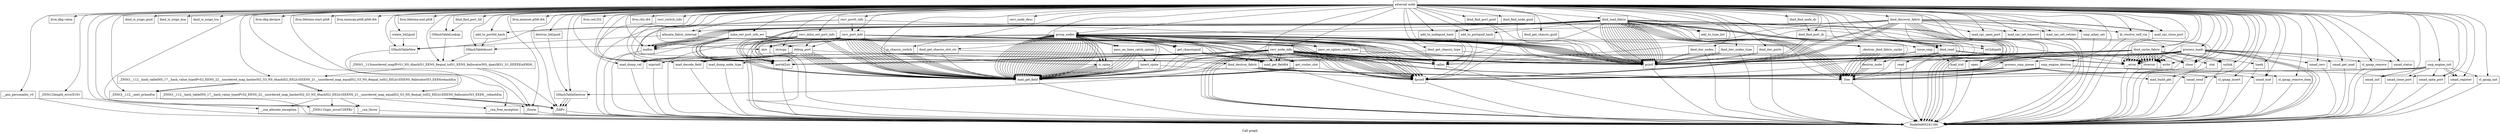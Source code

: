 digraph "Call graph" {
	label="Call graph";

	Node0x805241130 [shape=record,label="{external node}"];
	Node0x805241130 -> Node0x8052411c0;
	Node0x805241130 -> Node0x8052412e0;
	Node0x805241130 -> Node0x805241220;
	Node0x805241130 -> Node0x805241280;
	Node0x805241130 -> Node0x805241340;
	Node0x805241130 -> Node0x8052413a0;
	Node0x805241130 -> Node0x805241400;
	Node0x805241130 -> Node0x805241460;
	Node0x805241130 -> Node0x8052414c0;
	Node0x805241130 -> Node0x805241520;
	Node0x805241130 -> Node0x805241580;
	Node0x805241130 -> Node0x805241640;
	Node0x805241130 -> Node0x805241ac0;
	Node0x805241130 -> Node0x805241700;
	Node0x805241130 -> Node0x805241b20;
	Node0x805241130 -> Node0x805241b80;
	Node0x805241130 -> Node0x805241760;
	Node0x805241130 -> Node0x8052417c0;
	Node0x805241130 -> Node0x805241be0;
	Node0x805241130 -> Node0x805241820;
	Node0x805241130 -> Node0x8052419a0;
	Node0x805241130 -> Node0x805241a60;
	Node0x805241130 -> Node0x805241c40;
	Node0x805241130 -> Node0x805241d00;
	Node0x805241130 -> Node0x805241ca0;
	Node0x805241130 -> Node0x805241d60;
	Node0x805241130 -> Node0x805241dc0;
	Node0x805241130 -> Node0x805241e20;
	Node0x805241130 -> Node0x805241e80;
	Node0x805241130 -> Node0x805241ee0;
	Node0x805241130 -> Node0x805241fa0;
	Node0x805241130 -> Node0x805241f40;
	Node0x805241130 -> Node0x80502b000;
	Node0x805241130 -> Node0x80502b060;
	Node0x805241130 -> Node0x80502b240;
	Node0x805241130 -> Node0x80502b0c0;
	Node0x805241130 -> Node0x80502b120;
	Node0x805241130 -> Node0x80502b2a0;
	Node0x805241130 -> Node0x80502b180;
	Node0x805241130 -> Node0x80502b1e0;
	Node0x805241130 -> Node0x80502b300;
	Node0x805241130 -> Node0x80502b360;
	Node0x805241130 -> Node0x80502b420;
	Node0x805241130 -> Node0x80502b480;
	Node0x805241130 -> Node0x80502b540;
	Node0x805241130 -> Node0x80502b5a0;
	Node0x805241130 -> Node0x80502b600;
	Node0x805241130 -> Node0x80502b660;
	Node0x805241130 -> Node0x80502b6c0;
	Node0x805241130 -> Node0x80502b720;
	Node0x805241130 -> Node0x80502b780;
	Node0x805241130 -> Node0x80502b7e0;
	Node0x805241130 -> Node0x80502b4e0;
	Node0x805241130 -> Node0x80502b840;
	Node0x805241130 -> Node0x80502b8a0;
	Node0x805241130 -> Node0x80502b900;
	Node0x805241130 -> Node0x80502b960;
	Node0x805241130 -> Node0x80502b9c0;
	Node0x805241130 -> Node0x80502ba20;
	Node0x805241130 -> Node0x80502ba80;
	Node0x805241130 -> Node0x80502bae0;
	Node0x805241130 -> Node0x80502bb40;
	Node0x805241130 -> Node0x80502bba0;
	Node0x805241130 -> Node0x80502bc00;
	Node0x805241130 -> Node0x80502bc60;
	Node0x805241130 -> Node0x80502bcc0;
	Node0x805241130 -> Node0x80502bd20;
	Node0x805241130 -> Node0x80502bd80;
	Node0x805241130 -> Node0x80502bde0;
	Node0x805241130 -> Node0x80502be40;
	Node0x805241130 -> Node0x80502bea0;
	Node0x805241130 -> Node0x80502bf00;
	Node0x805241130 -> Node0x80502bf60;
	Node0x805241130 -> Node0x80502bfc0;
	Node0x805241130 -> Node0x80502c020;
	Node0x805241130 -> Node0x80502c080;
	Node0x805241130 -> Node0x80502c0e0;
	Node0x805241130 -> Node0x80502c140;
	Node0x805241130 -> Node0x80502c1a0;
	Node0x805241130 -> Node0x80502c200;
	Node0x805241130 -> Node0x80502c260;
	Node0x805241130 -> Node0x80502c2c0;
	Node0x805241130 -> Node0x80502c3e0;
	Node0x805241130 -> Node0x80502c440;
	Node0x805241130 -> Node0x80502c4a0;
	Node0x805241130 -> Node0x80502c500;
	Node0x805241130 -> Node0x80502c560;
	Node0x805241130 -> Node0x80502c5c0;
	Node0x805241130 -> Node0x80502c620;
	Node0x805241130 -> Node0x80502c680;
	Node0x805241130 -> Node0x80502c6e0;
	Node0x805241130 -> Node0x80502c7a0;
	Node0x805241130 -> Node0x80502c800;
	Node0x805241130 -> Node0x80502c860;
	Node0x805241130 -> Node0x80502c8c0;
	Node0x805241130 -> Node0x80502c920;
	Node0x805241130 -> Node0x80502c980;
	Node0x805241130 -> Node0x80502c9e0;
	Node0x805241130 -> Node0x80502ca40;
	Node0x805241130 -> Node0x80502caa0;
	Node0x805241130 -> Node0x80502cb00;
	Node0x805241130 -> Node0x80502cb60;
	Node0x805241130 -> Node0x80502cbc0;
	Node0x805241130 -> Node0x80502cc20;
	Node0x805241130 -> Node0x80502cc80;
	Node0x805241130 -> Node0x80502cce0;
	Node0x805241130 -> Node0x80502cd40;
	Node0x805241130 -> Node0x80502cda0;
	Node0x8052411c0 [shape=record,label="{ibnd_get_chassis_type}"];
	Node0x8052411c0 -> Node0x805241220;
	Node0x8052411c0 -> Node0x805241280;
	Node0x8052412e0 [shape=record,label="{llvm.dbg.value}"];
	Node0x805241220 [shape=record,label="{printf}"];
	Node0x805241220 -> Node0x805241160;
	Node0x805241280 [shape=record,label="{mad_get_field}"];
	Node0x805241280 -> Node0x805241160;
	Node0x805241340 [shape=record,label="{ibnd_get_chassis_slot_str}"];
	Node0x805241340 -> Node0x805241220;
	Node0x805241340 -> Node0x805241280;
	Node0x805241340 -> Node0x8052413a0;
	Node0x8052413a0 [shape=record,label="{snprintf}"];
	Node0x8052413a0 -> Node0x805241160;
	Node0x805241400 [shape=record,label="{ibnd_is_xsigo_guid}"];
	Node0x805241460 [shape=record,label="{ibnd_is_xsigo_hca}"];
	Node0x8052414c0 [shape=record,label="{ibnd_is_xsigo_tca}"];
	Node0x805241520 [shape=record,label="{ibnd_get_chassis_guid}"];
	Node0x805241520 -> Node0x805241220;
	Node0x805241580 [shape=record,label="{is_chassis_switch}"];
	Node0x805241580 -> Node0x8052415e0;
	Node0x805241580 -> Node0x805241280;
	Node0x805241580 -> Node0x805241280;
	Node0x805241580 -> Node0x805241280;
	Node0x805241580 -> Node0x805241280;
	Node0x8052415e0 [shape=record,label="{is_spine}"];
	Node0x8052415e0 -> Node0x805241280;
	Node0x8052415e0 -> Node0x805241280;
	Node0x8052415e0 -> Node0x805241280;
	Node0x8052415e0 -> Node0x805241280;
	Node0x8052415e0 -> Node0x805241280;
	Node0x8052415e0 -> Node0x805241280;
	Node0x8052415e0 -> Node0x805241280;
	Node0x805241640 [shape=record,label="{group_nodes}"];
	Node0x805241640 -> Node0x805241280;
	Node0x805241640 -> Node0x805241280;
	Node0x805241640 -> Node0x8052415e0;
	Node0x805241640 -> Node0x8052416a0;
	Node0x805241640 -> Node0x8052415e0;
	Node0x805241640 -> Node0x805241280;
	Node0x805241640 -> Node0x8052416a0;
	Node0x805241640 -> Node0x805241280;
	Node0x805241640 -> Node0x805241280;
	Node0x805241640 -> Node0x805241280;
	Node0x805241640 -> Node0x805241280;
	Node0x805241640 -> Node0x805241280;
	Node0x805241640 -> Node0x805241280;
	Node0x805241640 -> Node0x805241280;
	Node0x805241640 -> Node0x805241700;
	Node0x805241640 -> Node0x805241280;
	Node0x805241640 -> Node0x805241280;
	Node0x805241640 -> Node0x805241280;
	Node0x805241640 -> Node0x805241280;
	Node0x805241640 -> Node0x805241280;
	Node0x805241640 -> Node0x805241280;
	Node0x805241640 -> Node0x805241280;
	Node0x805241640 -> Node0x805241280;
	Node0x805241640 -> Node0x805241280;
	Node0x805241640 -> Node0x805241280;
	Node0x805241640 -> Node0x805241280;
	Node0x805241640 -> Node0x805241700;
	Node0x805241640 -> Node0x805241280;
	Node0x805241640 -> Node0x805241280;
	Node0x805241640 -> Node0x805241280;
	Node0x805241640 -> Node0x805241280;
	Node0x805241640 -> Node0x805241280;
	Node0x805241640 -> Node0x805241280;
	Node0x805241640 -> Node0x805241280;
	Node0x805241640 -> Node0x805241280;
	Node0x805241640 -> Node0x805241220;
	Node0x805241640 -> Node0x805241280;
	Node0x805241640 -> Node0x805241220;
	Node0x805241640 -> Node0x805241220;
	Node0x805241640 -> Node0x805241220;
	Node0x805241640 -> Node0x805241220;
	Node0x805241640 -> Node0x805241220;
	Node0x805241640 -> Node0x805241220;
	Node0x805241640 -> Node0x805241760;
	Node0x805241640 -> Node0x805241220;
	Node0x805241640 -> Node0x805241220;
	Node0x805241640 -> Node0x805241760;
	Node0x805241640 -> Node0x805241700;
	Node0x805241640 -> Node0x8052417c0;
	Node0x805241640 -> Node0x805241280;
	Node0x805241640 -> Node0x8052415e0;
	Node0x805241640 -> Node0x805241820;
	Node0x805241640 -> Node0x805241700;
	Node0x805241640 -> Node0x805241880;
	Node0x805241640 -> Node0x805241280;
	Node0x805241640 -> Node0x805241280;
	Node0x805241640 -> Node0x805241220;
	Node0x805241640 -> Node0x805241700;
	Node0x805241640 -> Node0x8052418e0;
	Node0x805241640 -> Node0x805241940;
	Node0x805241640 -> Node0x8052418e0;
	Node0x805241640 -> Node0x805241940;
	Node0x805241640 -> Node0x805241280;
	Node0x805241640 -> Node0x8052419a0;
	Node0x805241640 -> Node0x805241a00;
	Node0x805241640 -> Node0x805241820;
	Node0x805241640 -> Node0x805241700;
	Node0x805241640 -> Node0x805241a00;
	Node0x805241640 -> Node0x805241280;
	Node0x805241640 -> Node0x8052419a0;
	Node0x805241640 -> Node0x805241a00;
	Node0x805241640 -> Node0x805241a60;
	Node0x805241ee0 [shape=record,label="{_ZNSt3__113unordered_mapIPvS1_NS_4hashIS1_EENS_8equal_toIS1_EENS_9allocatorINS_4pairIKS1_S1_EEEEEixERS8_}"];
	Node0x805241ee0 -> Node0x805241ca0;
	Node0x805241ee0 -> Node0x805241f40;
	Node0x805241ee0 -> Node0x805241e20;
	Node0x805241ac0 [shape=record,label="{llvm.dbg.declare}"];
	Node0x8052416a0 [shape=record,label="{get_router_slot}"];
	Node0x8052416a0 -> Node0x805241280;
	Node0x8052416a0 -> Node0x805241280;
	Node0x8052416a0 -> Node0x805241280;
	Node0x8052416a0 -> Node0x805241280;
	Node0x8052416a0 -> Node0x805241700;
	Node0x805241700 [shape=record,label="{fprintf}"];
	Node0x805241700 -> Node0x805241160;
	Node0x805241b20 [shape=record,label="{llvm.lifetime.start.p0i8}"];
	Node0x805241b80 [shape=record,label="{llvm.memcpy.p0i8.p0i8.i64}"];
	Node0x805241760 [shape=record,label="{atoi}"];
	Node0x805241760 -> Node0x805241160;
	Node0x8052417c0 [shape=record,label="{strncpy}"];
	Node0x8052417c0 -> Node0x805241160;
	Node0x805241be0 [shape=record,label="{llvm.lifetime.end.p0i8}"];
	Node0x805241820 [shape=record,label="{calloc}"];
	Node0x805241820 -> Node0x805241160;
	Node0x805241880 [shape=record,label="{insert_spine}"];
	Node0x805241880 -> Node0x805241280;
	Node0x805241880 -> Node0x805241280;
	Node0x805241880 -> Node0x805241280;
	Node0x805241880 -> Node0x805241280;
	Node0x805241880 -> Node0x805241700;
	Node0x8052418e0 [shape=record,label="{pass_on_lines_catch_spines}"];
	Node0x8052418e0 -> Node0x805241280;
	Node0x8052418e0 -> Node0x805241280;
	Node0x8052418e0 -> Node0x805241280;
	Node0x8052418e0 -> Node0x805241280;
	Node0x8052418e0 -> Node0x805241280;
	Node0x8052418e0 -> Node0x805241880;
	Node0x805241940 [shape=record,label="{pass_on_spines_catch_lines}"];
	Node0x805241940 -> Node0x805241280;
	Node0x805241940 -> Node0x805241280;
	Node0x805241940 -> Node0x805241220;
	Node0x805241940 -> Node0x805241700;
	Node0x8052419a0 [shape=record,label="{mad_get_field64}"];
	Node0x8052419a0 -> Node0x805241160;
	Node0x805241a00 [shape=record,label="{get_chassisguid}"];
	Node0x805241a00 -> Node0x805241280;
	Node0x805241a00 -> Node0x8052419a0;
	Node0x805241a00 -> Node0x8052419a0;
	Node0x805241a00 -> Node0x8052419a0;
	Node0x805241a60 [shape=record,label="{free}"];
	Node0x805241a60 -> Node0x805241160;
	Node0x805241c40 [shape=record,label="{GHashTableNew}"];
	Node0x805241c40 -> Node0x805241ca0;
	Node0x805241d00 [shape=record,label="{__gxx_personality_v0}"];
	Node0x805241d00 -> Node0x805241160;
	Node0x805241ca0 [shape=record,label="{_Znwm}"];
	Node0x805241ca0 -> Node0x805241160;
	Node0x805241d60 [shape=record,label="{llvm.memset.p0i8.i64}"];
	Node0x805241dc0 [shape=record,label="{GHashTableDestroy}"];
	Node0x805241dc0 -> Node0x805241e20;
	Node0x805241dc0 -> Node0x805241e20;
	Node0x805241dc0 -> Node0x805241e20;
	Node0x805241e20 [shape=record,label="{_ZdlPv}"];
	Node0x805241e20 -> Node0x805241160;
	Node0x805241e80 [shape=record,label="{GHashTableInsert}"];
	Node0x805241e80 -> Node0x805241ee0;
	Node0x805241fa0 [shape=record,label="{llvm.ceil.f32}"];
	Node0x805241f40 [shape=record,label="{_ZNSt3__112__hash_tableINS_17__hash_value_typeIPvS2_EENS_22__unordered_map_hasherIS2_S3_NS_4hashIS2_EELb1EEENS_21__unordered_map_equalIS2_S3_NS_8equal_toIS2_EELb1EEENS_9allocatorIS3_EEE6rehashEm}"];
	Node0x805241f40 -> Node0x80502b000;
	Node0x805241f40 -> Node0x80502b060;
	Node0x805241f40 -> Node0x80502b000;
	Node0x805241f40 -> Node0x80502b060;
	Node0x80502b000 [shape=record,label="{_ZNSt3__112__next_primeEm}"];
	Node0x80502b000 -> Node0x805241160;
	Node0x80502b060 [shape=record,label="{_ZNSt3__112__hash_tableINS_17__hash_value_typeIPvS2_EENS_22__unordered_map_hasherIS2_S3_NS_4hashIS2_EELb1EEENS_21__unordered_map_equalIS2_S3_NS_8equal_toIS2_EELb1EEENS_9allocatorIS3_EEE8__rehashEm}"];
	Node0x80502b060 -> Node0x80502b0c0;
	Node0x80502b060 -> Node0x80502b120;
	Node0x80502b060 -> Node0x80502b180;
	Node0x80502b060 -> Node0x80502b1e0;
	Node0x80502b060 -> Node0x805241ca0;
	Node0x80502b060 -> Node0x805241e20;
	Node0x80502b060 -> Node0x805241e20;
	Node0x80502b240 [shape=record,label="{llvm.ctlz.i64}"];
	Node0x80502b0c0 [shape=record,label="{__cxa_allocate_exception}"];
	Node0x80502b0c0 -> Node0x805241160;
	Node0x80502b120 [shape=record,label="{_ZNSt11logic_errorC2EPKc}"];
	Node0x80502b120 -> Node0x805241160;
	Node0x80502b2a0 [shape=record,label="{_ZNSt12length_errorD1Ev}"];
	Node0x80502b2a0 -> Node0x805241160;
	Node0x80502b180 [shape=record,label="{__cxa_throw}"];
	Node0x80502b180 -> Node0x805241160;
	Node0x80502b1e0 [shape=record,label="{__cxa_free_exception}"];
	Node0x80502b1e0 -> Node0x805241160;
	Node0x80502b300 [shape=record,label="{GHashTableLookup}"];
	Node0x80502b300 -> Node0x805241ee0;
	Node0x80502b360 [shape=record,label="{mlnx_ext_port_info_err}"];
	Node0x80502b360 -> Node0x805241280;
	Node0x80502b360 -> Node0x805241700;
	Node0x80502b360 -> Node0x805241280;
	Node0x80502b360 -> Node0x80502b3c0;
	Node0x80502b360 -> Node0x805241280;
	Node0x80502b360 -> Node0x80502b420;
	Node0x80502b360 -> Node0x805241700;
	Node0x80502b360 -> Node0x80502b480;
	Node0x80502b360 -> Node0x80502b420;
	Node0x80502b360 -> Node0x805241220;
	Node0x80502b360 -> Node0x805241160;
	Node0x80502b3c0 [shape=record,label="{debug_port}"];
	Node0x80502b3c0 -> Node0x805241280;
	Node0x80502b3c0 -> Node0x805241280;
	Node0x80502b3c0 -> Node0x805241280;
	Node0x80502b3c0 -> Node0x805241280;
	Node0x80502b3c0 -> Node0x805241280;
	Node0x80502b3c0 -> Node0x80502b420;
	Node0x80502b3c0 -> Node0x805241280;
	Node0x80502b3c0 -> Node0x805241280;
	Node0x80502b3c0 -> Node0x80502b4e0;
	Node0x80502b3c0 -> Node0x80502b4e0;
	Node0x80502b3c0 -> Node0x80502b4e0;
	Node0x80502b3c0 -> Node0x805241220;
	Node0x80502b420 [shape=record,label="{portid2str}"];
	Node0x80502b420 -> Node0x805241160;
	Node0x80502b480 [shape=record,label="{malloc}"];
	Node0x80502b480 -> Node0x805241160;
	Node0x80502b540 [shape=record,label="{recv_node_info}"];
	Node0x80502b540 -> Node0x8052419a0;
	Node0x80502b540 -> Node0x8052419a0;
	Node0x80502b540 -> Node0x805241280;
	Node0x80502b540 -> Node0x805241a60;
	Node0x80502b540 -> Node0x805241220;
	Node0x80502b540 -> Node0x805241820;
	Node0x80502b540 -> Node0x805241700;
	Node0x80502b540 -> Node0x80502b5a0;
	Node0x80502b540 -> Node0x80502b5a0;
	Node0x80502b540 -> Node0x80502b5a0;
	Node0x80502b540 -> Node0x805241820;
	Node0x80502b540 -> Node0x805241a60;
	Node0x80502b540 -> Node0x805241700;
	Node0x80502b540 -> Node0x805241700;
	Node0x80502b540 -> Node0x805241700;
	Node0x80502b540 -> Node0x80502b420;
	Node0x80502b540 -> Node0x805241220;
	Node0x80502b540 -> Node0x805241820;
	Node0x80502b540 -> Node0x80502b600;
	Node0x80502b540 -> Node0x80502b420;
	Node0x80502b540 -> Node0x805241220;
	Node0x80502b540 -> Node0x805241700;
	Node0x80502b540 -> Node0x805241220;
	Node0x80502b540 -> Node0x805241160;
	Node0x80502b540 -> Node0x805241160;
	Node0x80502b540 -> Node0x80502b420;
	Node0x80502b540 -> Node0x805241220;
	Node0x80502b540 -> Node0x805241160;
	Node0x80502b540 -> Node0x80502b420;
	Node0x80502b540 -> Node0x805241220;
	Node0x80502b540 -> Node0x805241160;
	Node0x80502b5a0 [shape=record,label="{mad_decode_field}"];
	Node0x80502b5a0 -> Node0x805241160;
	Node0x80502b600 [shape=record,label="{mad_dump_node_type}"];
	Node0x80502b600 -> Node0x805241160;
	Node0x80502b660 [shape=record,label="{recv_node_desc}"];
	Node0x80502b6c0 [shape=record,label="{recv_switch_info}"];
	Node0x80502b6c0 -> Node0x80502b5a0;
	Node0x80502b720 [shape=record,label="{recv_port0_info}"];
	Node0x80502b720 -> Node0x80502b780;
	Node0x80502b720 -> Node0x80502b420;
	Node0x80502b720 -> Node0x805241220;
	Node0x80502b720 -> Node0x805241160;
	Node0x80502b780 [shape=record,label="{recv_port_info}"];
	Node0x80502b780 -> Node0x805241280;
	Node0x80502b780 -> Node0x805241280;
	Node0x80502b780 -> Node0x805241820;
	Node0x80502b780 -> Node0x805241700;
	Node0x80502b780 -> Node0x8052419a0;
	Node0x80502b780 -> Node0x805241280;
	Node0x80502b780 -> Node0x805241280;
	Node0x80502b780 -> Node0x805241700;
	Node0x80502b780 -> Node0x805241700;
	Node0x80502b780 -> Node0x805241e80;
	Node0x80502b780 -> Node0x805241280;
	Node0x80502b780 -> Node0x805241280;
	Node0x80502b780 -> Node0x805241280;
	Node0x80502b780 -> Node0x805241280;
	Node0x80502b780 -> Node0x805241280;
	Node0x80502b780 -> Node0x805241280;
	Node0x80502b780 -> Node0x80502b420;
	Node0x80502b780 -> Node0x805241220;
	Node0x80502b780 -> Node0x805241160;
	Node0x80502b780 -> Node0x80502b3c0;
	Node0x80502b780 -> Node0x805241280;
	Node0x80502b780 -> Node0x80502b420;
	Node0x80502b780 -> Node0x805241700;
	Node0x80502b780 -> Node0x80502b480;
	Node0x80502b780 -> Node0x80502b420;
	Node0x80502b780 -> Node0x805241220;
	Node0x80502b780 -> Node0x805241160;
	Node0x80502b7e0 [shape=record,label="{recv_mlnx_ext_port_info}"];
	Node0x80502b7e0 -> Node0x805241280;
	Node0x80502b7e0 -> Node0x805241700;
	Node0x80502b7e0 -> Node0x805241280;
	Node0x80502b7e0 -> Node0x80502b3c0;
	Node0x80502b7e0 -> Node0x805241280;
	Node0x80502b7e0 -> Node0x80502b420;
	Node0x80502b7e0 -> Node0x805241700;
	Node0x80502b7e0 -> Node0x80502b480;
	Node0x80502b7e0 -> Node0x80502b420;
	Node0x80502b7e0 -> Node0x805241220;
	Node0x80502b7e0 -> Node0x805241160;
	Node0x80502b4e0 [shape=record,label="{mad_dump_val}"];
	Node0x80502b4e0 -> Node0x805241160;
	Node0x80502b840 [shape=record,label="{ibnd_find_node_guid}"];
	Node0x80502b840 -> Node0x805241220;
	Node0x80502b8a0 [shape=record,label="{ibnd_find_node_dr}"];
	Node0x80502b8a0 -> Node0x80502b900;
	Node0x80502b900 [shape=record,label="{ibnd_find_port_dr}"];
	Node0x80502b900 -> Node0x805241220;
	Node0x80502b900 -> Node0x805241220;
	Node0x80502b900 -> Node0x80502b960;
	Node0x80502b960 [shape=record,label="{str2drpath}"];
	Node0x80502b960 -> Node0x805241160;
	Node0x80502b9c0 [shape=record,label="{add_to_nodeguid_hash}"];
	Node0x80502b9c0 -> Node0x805241700;
	Node0x80502ba20 [shape=record,label="{add_to_portguid_hash}"];
	Node0x80502ba20 -> Node0x805241700;
	Node0x80502ba80 [shape=record,label="{create_lid2guid}"];
	Node0x80502ba80 -> Node0x805241c40;
	Node0x80502bae0 [shape=record,label="{destroy_lid2guid}"];
	Node0x80502bae0 -> Node0x805241dc0;
	Node0x80502bb40 [shape=record,label="{add_to_portlid_hash}"];
	Node0x80502bb40 -> Node0x805241e80;
	Node0x80502bba0 [shape=record,label="{add_to_type_list}"];
	Node0x80502bc00 [shape=record,label="{allocate_fabric_internal}"];
	Node0x80502bc00 -> Node0x805241820;
	Node0x80502bc00 -> Node0x805241c40;
	Node0x80502bc60 [shape=record,label="{ibnd_discover_fabric}"];
	Node0x80502bc60 -> Node0x805241820;
	Node0x80502bc60 -> Node0x805241c40;
	Node0x80502bc60 -> Node0x80502bcc0;
	Node0x80502bc60 -> Node0x805241700;
	Node0x80502bc60 -> Node0x805241700;
	Node0x80502bc60 -> Node0x80502bd20;
	Node0x80502bc60 -> Node0x80502bd80;
	Node0x80502bc60 -> Node0x80502bde0;
	Node0x80502bc60 -> Node0x80502be40;
	Node0x80502bc60 -> Node0x805241700;
	Node0x80502bc60 -> Node0x80502bea0;
	Node0x80502bc60 -> Node0x80502bea0;
	Node0x80502bc60 -> Node0x805241160;
	Node0x80502bc60 -> Node0x805241a60;
	Node0x80502bc60 -> Node0x80502b420;
	Node0x80502bc60 -> Node0x805241220;
	Node0x80502bc60 -> Node0x80502b420;
	Node0x80502bc60 -> Node0x805241220;
	Node0x80502bc60 -> Node0x805241160;
	Node0x80502bc60 -> Node0x805241160;
	Node0x80502bc60 -> Node0x805241640;
	Node0x80502bc60 -> Node0x805241160;
	Node0x80502bc60 -> Node0x805241160;
	Node0x80502bc60 -> Node0x80502bf00;
	Node0x80502bcc0 [shape=record,label="{mad_rpc_open_port}"];
	Node0x80502bcc0 -> Node0x805241160;
	Node0x80502bd20 [shape=record,label="{mad_rpc_set_timeout}"];
	Node0x80502bd20 -> Node0x805241160;
	Node0x80502bd80 [shape=record,label="{mad_rpc_set_retries}"];
	Node0x80502bd80 -> Node0x805241160;
	Node0x80502bde0 [shape=record,label="{smp_mkey_set}"];
	Node0x80502bde0 -> Node0x805241160;
	Node0x80502be40 [shape=record,label="{ib_resolve_self_via}"];
	Node0x80502be40 -> Node0x805241160;
	Node0x80502bea0 [shape=record,label="{mad_rpc_close_port}"];
	Node0x80502bea0 -> Node0x805241160;
	Node0x80502bf00 [shape=record,label="{ibnd_destroy_fabric}"];
	Node0x80502bf00 -> Node0x805241a60;
	Node0x80502bf00 -> Node0x805241a60;
	Node0x80502bf00 -> Node0x805241a60;
	Node0x80502bf00 -> Node0x805241a60;
	Node0x80502bf00 -> Node0x805241dc0;
	Node0x80502bf00 -> Node0x805241a60;
	Node0x80502bf60 [shape=record,label="{destroy_node}"];
	Node0x80502bf60 -> Node0x805241a60;
	Node0x80502bf60 -> Node0x805241a60;
	Node0x80502bf60 -> Node0x805241a60;
	Node0x80502bfc0 [shape=record,label="{ibnd_iter_nodes}"];
	Node0x80502bfc0 -> Node0x805241220;
	Node0x80502bfc0 -> Node0x805241220;
	Node0x80502bfc0 -> Node0x805241160;
	Node0x80502c020 [shape=record,label="{ibnd_iter_nodes_type}"];
	Node0x80502c020 -> Node0x805241220;
	Node0x80502c020 -> Node0x805241220;
	Node0x80502c020 -> Node0x805241220;
	Node0x80502c020 -> Node0x805241160;
	Node0x80502c080 [shape=record,label="{ibnd_find_port_lid}"];
	Node0x80502c080 -> Node0x80502b300;
	Node0x80502c0e0 [shape=record,label="{ibnd_find_port_guid}"];
	Node0x80502c0e0 -> Node0x805241220;
	Node0x80502c140 [shape=record,label="{ibnd_iter_ports}"];
	Node0x80502c140 -> Node0x805241220;
	Node0x80502c140 -> Node0x805241220;
	Node0x80502c140 -> Node0x805241160;
	Node0x80502c1a0 [shape=record,label="{ibnd_load_fabric}"];
	Node0x80502c1a0 -> Node0x805241220;
	Node0x80502c1a0 -> Node0x80502c200;
	Node0x80502c1a0 -> Node0x80502c260;
	Node0x80502c1a0 -> Node0x80502c2c0;
	Node0x80502c1a0 -> Node0x805241220;
	Node0x80502c1a0 -> Node0x80502b480;
	Node0x80502c1a0 -> Node0x805241220;
	Node0x80502c1a0 -> Node0x80502bc00;
	Node0x80502c1a0 -> Node0x805241220;
	Node0x80502c1a0 -> Node0x80502c320;
	Node0x80502c1a0 -> Node0x805241220;
	Node0x80502c1a0 -> Node0x805241220;
	Node0x80502c1a0 -> Node0x80502b480;
	Node0x80502c1a0 -> Node0x805241220;
	Node0x80502c1a0 -> Node0x80502b480;
	Node0x80502c1a0 -> Node0x805241220;
	Node0x80502c1a0 -> Node0x805241a60;
	Node0x80502c1a0 -> Node0x80502c320;
	Node0x80502c1a0 -> Node0x80502b480;
	Node0x80502c1a0 -> Node0x805241220;
	Node0x80502c1a0 -> Node0x80502c320;
	Node0x80502c1a0 -> Node0x805241a60;
	Node0x80502c1a0 -> Node0x80502bf60;
	Node0x80502c1a0 -> Node0x805241a60;
	Node0x80502c1a0 -> Node0x80502b480;
	Node0x80502c1a0 -> Node0x805241220;
	Node0x80502c1a0 -> Node0x80502b480;
	Node0x80502c1a0 -> Node0x805241220;
	Node0x80502c1a0 -> Node0x805241a60;
	Node0x80502c1a0 -> Node0x80502c320;
	Node0x80502c1a0 -> Node0x805241a60;
	Node0x80502c1a0 -> Node0x805241a60;
	Node0x80502c1a0 -> Node0x805241220;
	Node0x80502c1a0 -> Node0x80502b9c0;
	Node0x80502c1a0 -> Node0x805241220;
	Node0x80502c1a0 -> Node0x80502bba0;
	Node0x80502c1a0 -> Node0x805241820;
	Node0x80502c1a0 -> Node0x805241220;
	Node0x80502c1a0 -> Node0x805241220;
	Node0x80502c1a0 -> Node0x805241220;
	Node0x80502c1a0 -> Node0x80502ba20;
	Node0x80502c1a0 -> Node0x805241220;
	Node0x80502c1a0 -> Node0x805241220;
	Node0x80502c1a0 -> Node0x805241220;
	Node0x80502c1a0 -> Node0x80502bb40;
	Node0x80502c1a0 -> Node0x805241640;
	Node0x80502c1a0 -> Node0x80502c380;
	Node0x80502c1a0 -> Node0x80502c3e0;
	Node0x80502c1a0 -> Node0x80502bf00;
	Node0x80502c1a0 -> Node0x80502c380;
	Node0x80502c1a0 -> Node0x80502c3e0;
	Node0x80502c200 [shape=record,label="{open}"];
	Node0x80502c200 -> Node0x805241160;
	Node0x80502c260 [shape=record,label="{__error}"];
	Node0x80502c260 -> Node0x805241160;
	Node0x80502c2c0 [shape=record,label="{strerror}"];
	Node0x80502c2c0 -> Node0x805241160;
	Node0x80502c320 [shape=record,label="{ibnd_read}"];
	Node0x80502c320 -> Node0x80502c440;
	Node0x80502c320 -> Node0x80502c260;
	Node0x80502c320 -> Node0x80502c260;
	Node0x80502c320 -> Node0x80502c2c0;
	Node0x80502c320 -> Node0x805241220;
	Node0x80502c320 -> Node0x805241220;
	Node0x80502c380 [shape=record,label="{_destroy_ibnd_fabric_cache}"];
	Node0x80502c380 -> Node0x805241a60;
	Node0x80502c380 -> Node0x80502bf60;
	Node0x80502c380 -> Node0x805241a60;
	Node0x80502c380 -> Node0x805241a60;
	Node0x80502c380 -> Node0x805241a60;
	Node0x80502c380 -> Node0x805241a60;
	Node0x80502c3e0 [shape=record,label="{close}"];
	Node0x80502c3e0 -> Node0x805241160;
	Node0x80502c440 [shape=record,label="{read}"];
	Node0x80502c440 -> Node0x805241160;
	Node0x80502c4a0 [shape=record,label="{ibnd_cache_fabric}"];
	Node0x80502c4a0 -> Node0x805241220;
	Node0x80502c4a0 -> Node0x805241220;
	Node0x80502c4a0 -> Node0x80502c500;
	Node0x80502c4a0 -> Node0x80502c560;
	Node0x80502c4a0 -> Node0x80502c260;
	Node0x80502c4a0 -> Node0x80502c2c0;
	Node0x80502c4a0 -> Node0x805241220;
	Node0x80502c4a0 -> Node0x805241220;
	Node0x80502c4a0 -> Node0x80502c200;
	Node0x80502c4a0 -> Node0x80502c260;
	Node0x80502c4a0 -> Node0x80502c2c0;
	Node0x80502c4a0 -> Node0x805241220;
	Node0x80502c4a0 -> Node0x80502c5c0;
	Node0x80502c4a0 -> Node0x80502c260;
	Node0x80502c4a0 -> Node0x80502c260;
	Node0x80502c4a0 -> Node0x80502c2c0;
	Node0x80502c4a0 -> Node0x805241220;
	Node0x80502c4a0 -> Node0x80502c5c0;
	Node0x80502c4a0 -> Node0x80502c260;
	Node0x80502c4a0 -> Node0x80502c260;
	Node0x80502c4a0 -> Node0x80502c2c0;
	Node0x80502c4a0 -> Node0x805241220;
	Node0x80502c4a0 -> Node0x80502c5c0;
	Node0x80502c4a0 -> Node0x80502c260;
	Node0x80502c4a0 -> Node0x80502c260;
	Node0x80502c4a0 -> Node0x80502c2c0;
	Node0x80502c4a0 -> Node0x805241220;
	Node0x80502c4a0 -> Node0x80502c620;
	Node0x80502c4a0 -> Node0x80502c260;
	Node0x80502c4a0 -> Node0x80502c2c0;
	Node0x80502c4a0 -> Node0x805241220;
	Node0x80502c4a0 -> Node0x80502c5c0;
	Node0x80502c4a0 -> Node0x80502c260;
	Node0x80502c4a0 -> Node0x80502c260;
	Node0x80502c4a0 -> Node0x80502c2c0;
	Node0x80502c4a0 -> Node0x805241220;
	Node0x80502c4a0 -> Node0x80502c3e0;
	Node0x80502c4a0 -> Node0x80502c260;
	Node0x80502c4a0 -> Node0x80502c2c0;
	Node0x80502c4a0 -> Node0x805241220;
	Node0x80502c4a0 -> Node0x80502c560;
	Node0x80502c4a0 -> Node0x80502c3e0;
	Node0x80502c500 [shape=record,label="{stat}"];
	Node0x80502c500 -> Node0x805241160;
	Node0x80502c560 [shape=record,label="{unlink}"];
	Node0x80502c560 -> Node0x805241160;
	Node0x80502c5c0 [shape=record,label="{write}"];
	Node0x80502c5c0 -> Node0x805241160;
	Node0x80502c620 [shape=record,label="{lseek}"];
	Node0x80502c620 -> Node0x805241160;
	Node0x80502c680 [shape=record,label="{issue_smp}"];
	Node0x80502c680 -> Node0x805241820;
	Node0x80502c680 -> Node0x805241700;
	Node0x80502c680 -> Node0x80502c6e0;
	Node0x80502c680 -> Node0x80502c740;
	Node0x80502c6e0 [shape=record,label="{mad_trid}"];
	Node0x80502c6e0 -> Node0x805241160;
	Node0x80502c740 [shape=record,label="{process_smp_queue}"];
	Node0x80502c740 -> Node0x80502c7a0;
	Node0x80502c740 -> Node0x805241700;
	Node0x80502c740 -> Node0x80502c800;
	Node0x80502c740 -> Node0x805241700;
	Node0x80502c740 -> Node0x80502c860;
	Node0x80502c740 -> Node0x805241700;
	Node0x80502c740 -> Node0x805241a60;
	Node0x80502c740 -> Node0x80502c8c0;
	Node0x80502c7a0 [shape=record,label="{umad_size}"];
	Node0x80502c7a0 -> Node0x805241160;
	Node0x80502c800 [shape=record,label="{mad_build_pkt}"];
	Node0x80502c800 -> Node0x805241160;
	Node0x80502c860 [shape=record,label="{umad_send}"];
	Node0x80502c860 -> Node0x805241160;
	Node0x80502c8c0 [shape=record,label="{cl_qmap_insert}"];
	Node0x80502c8c0 -> Node0x805241160;
	Node0x80502c920 [shape=record,label="{smp_engine_init}"];
	Node0x80502c920 -> Node0x80502c980;
	Node0x80502c920 -> Node0x805241700;
	Node0x80502c920 -> Node0x80502c9e0;
	Node0x80502c920 -> Node0x805241700;
	Node0x80502c920 -> Node0x80502ca40;
	Node0x80502c920 -> Node0x805241700;
	Node0x80502c920 -> Node0x80502ca40;
	Node0x80502c920 -> Node0x805241700;
	Node0x80502c920 -> Node0x80502caa0;
	Node0x80502c920 -> Node0x80502cb00;
	Node0x80502c980 [shape=record,label="{umad_init}"];
	Node0x80502c980 -> Node0x805241160;
	Node0x80502c9e0 [shape=record,label="{umad_open_port}"];
	Node0x80502c9e0 -> Node0x805241160;
	Node0x80502ca40 [shape=record,label="{umad_register}"];
	Node0x80502ca40 -> Node0x805241160;
	Node0x80502caa0 [shape=record,label="{cl_qmap_init}"];
	Node0x80502caa0 -> Node0x805241160;
	Node0x80502cb00 [shape=record,label="{umad_close_port}"];
	Node0x80502cb00 -> Node0x805241160;
	Node0x80502cb60 [shape=record,label="{smp_engine_destroy}"];
	Node0x80502cb60 -> Node0x805241700;
	Node0x80502cb60 -> Node0x805241a60;
	Node0x80502cb60 -> Node0x805241a60;
	Node0x80502cb60 -> Node0x805241700;
	Node0x80502cb60 -> Node0x80502cbc0;
	Node0x80502cb60 -> Node0x805241a60;
	Node0x80502cb60 -> Node0x80502cb00;
	Node0x80502cbc0 [shape=record,label="{cl_qmap_remove_item}"];
	Node0x80502cbc0 -> Node0x805241160;
	Node0x80502cc20 [shape=record,label="{process_mads}"];
	Node0x80502cc20 -> Node0x80502c7a0;
	Node0x80502cc20 -> Node0x80502cc80;
	Node0x80502cc20 -> Node0x805241700;
	Node0x80502cc20 -> Node0x80502cce0;
	Node0x80502cc20 -> Node0x8052419a0;
	Node0x80502cc20 -> Node0x80502cd40;
	Node0x80502cc20 -> Node0x805241700;
	Node0x80502cc20 -> Node0x80502c740;
	Node0x80502cc20 -> Node0x80502cda0;
	Node0x80502cc20 -> Node0x80502b420;
	Node0x80502cc20 -> Node0x80502c2c0;
	Node0x80502cc20 -> Node0x805241700;
	Node0x80502cc20 -> Node0x805241160;
	Node0x80502cc20 -> Node0x805241280;
	Node0x80502cc20 -> Node0x80502b420;
	Node0x80502cc20 -> Node0x805241700;
	Node0x80502cc20 -> Node0x805241160;
	Node0x80502cc20 -> Node0x805241160;
	Node0x80502cc20 -> Node0x805241a60;
	Node0x80502cc80 [shape=record,label="{umad_recv}"];
	Node0x80502cc80 -> Node0x805241160;
	Node0x80502cce0 [shape=record,label="{umad_get_mad}"];
	Node0x80502cce0 -> Node0x805241160;
	Node0x80502cd40 [shape=record,label="{cl_qmap_remove}"];
	Node0x80502cd40 -> Node0x805241160;
	Node0x80502cda0 [shape=record,label="{umad_status}"];
	Node0x80502cda0 -> Node0x805241160;
}
